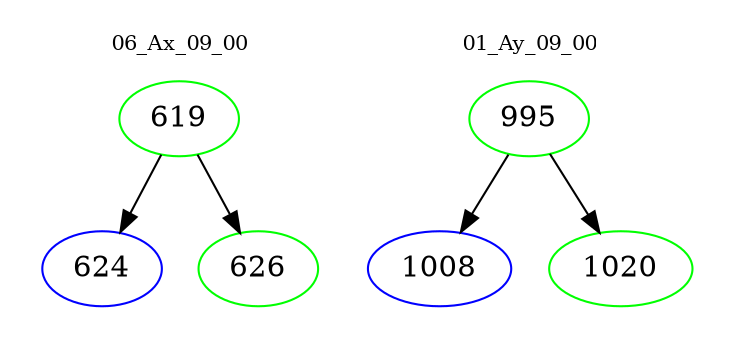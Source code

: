 digraph{
subgraph cluster_0 {
color = white
label = "06_Ax_09_00";
fontsize=10;
T0_619 [label="619", color="green"]
T0_619 -> T0_624 [color="black"]
T0_624 [label="624", color="blue"]
T0_619 -> T0_626 [color="black"]
T0_626 [label="626", color="green"]
}
subgraph cluster_1 {
color = white
label = "01_Ay_09_00";
fontsize=10;
T1_995 [label="995", color="green"]
T1_995 -> T1_1008 [color="black"]
T1_1008 [label="1008", color="blue"]
T1_995 -> T1_1020 [color="black"]
T1_1020 [label="1020", color="green"]
}
}
